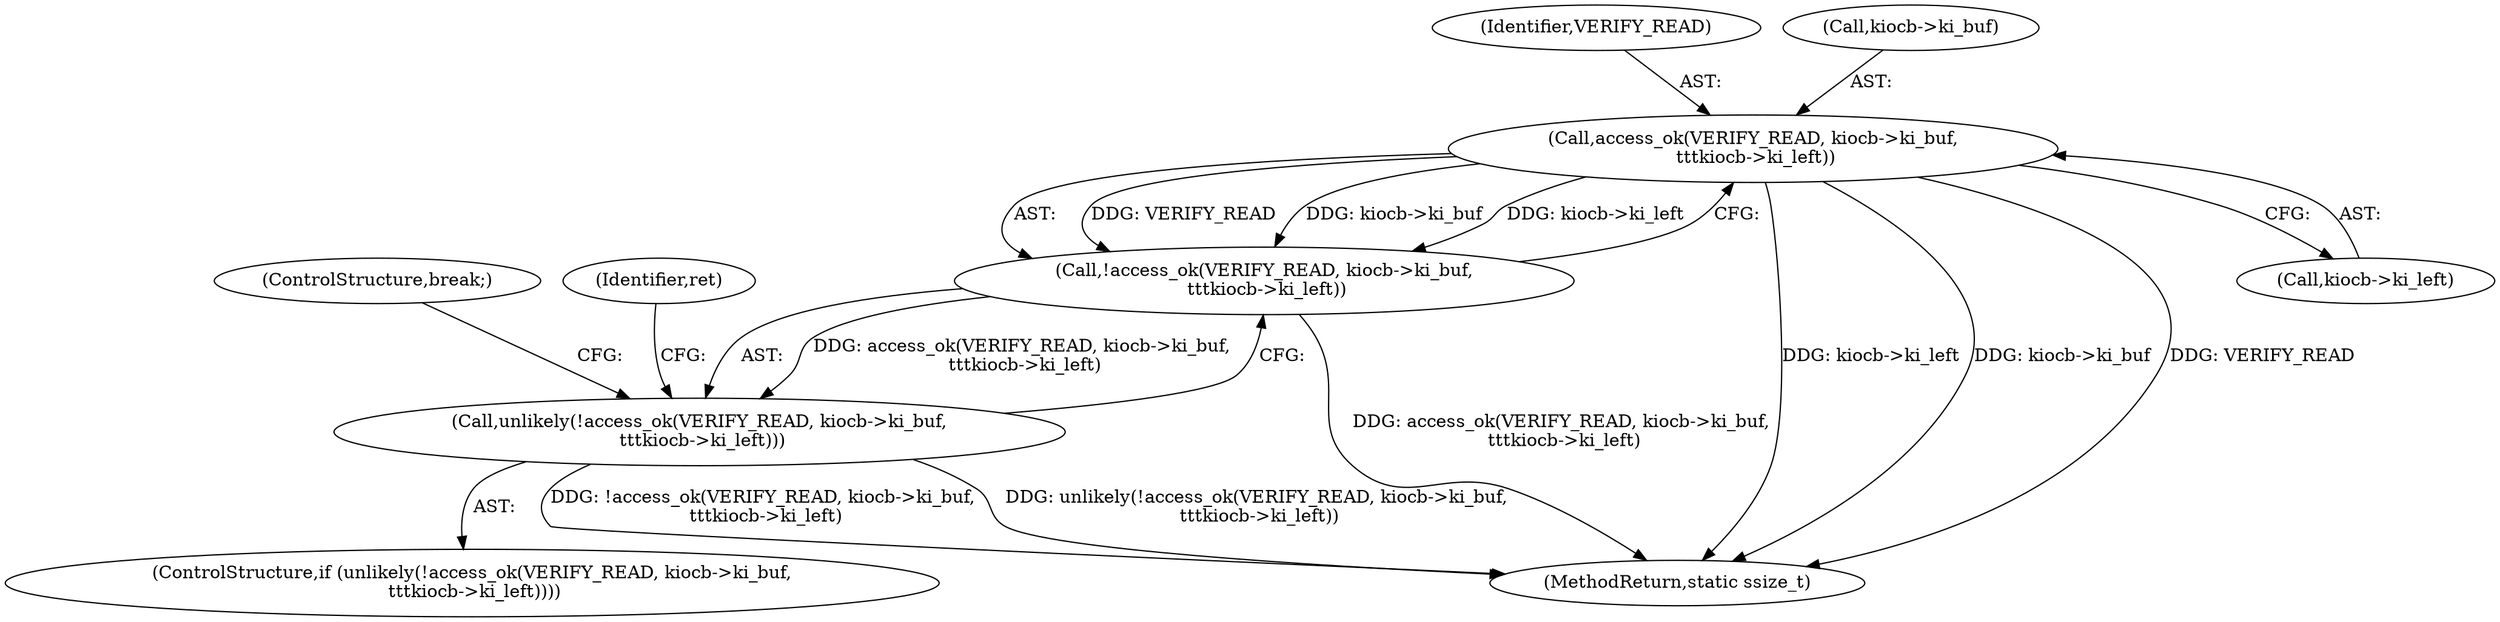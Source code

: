 digraph "0_linux_a70b52ec1aaeaf60f4739edb1b422827cb6f3893@pointer" {
"1000195" [label="(Call,access_ok(VERIFY_READ, kiocb->ki_buf,\n \t\t\tkiocb->ki_left))"];
"1000194" [label="(Call,!access_ok(VERIFY_READ, kiocb->ki_buf,\n \t\t\tkiocb->ki_left))"];
"1000193" [label="(Call,unlikely(!access_ok(VERIFY_READ, kiocb->ki_buf,\n \t\t\tkiocb->ki_left)))"];
"1000195" [label="(Call,access_ok(VERIFY_READ, kiocb->ki_buf,\n \t\t\tkiocb->ki_left))"];
"1000196" [label="(Identifier,VERIFY_READ)"];
"1000203" [label="(ControlStructure,break;)"];
"1000205" [label="(Identifier,ret)"];
"1000357" [label="(MethodReturn,static ssize_t)"];
"1000192" [label="(ControlStructure,if (unlikely(!access_ok(VERIFY_READ, kiocb->ki_buf,\n \t\t\tkiocb->ki_left))))"];
"1000197" [label="(Call,kiocb->ki_buf)"];
"1000193" [label="(Call,unlikely(!access_ok(VERIFY_READ, kiocb->ki_buf,\n \t\t\tkiocb->ki_left)))"];
"1000194" [label="(Call,!access_ok(VERIFY_READ, kiocb->ki_buf,\n \t\t\tkiocb->ki_left))"];
"1000200" [label="(Call,kiocb->ki_left)"];
"1000195" -> "1000194"  [label="AST: "];
"1000195" -> "1000200"  [label="CFG: "];
"1000196" -> "1000195"  [label="AST: "];
"1000197" -> "1000195"  [label="AST: "];
"1000200" -> "1000195"  [label="AST: "];
"1000194" -> "1000195"  [label="CFG: "];
"1000195" -> "1000357"  [label="DDG: kiocb->ki_left"];
"1000195" -> "1000357"  [label="DDG: kiocb->ki_buf"];
"1000195" -> "1000357"  [label="DDG: VERIFY_READ"];
"1000195" -> "1000194"  [label="DDG: VERIFY_READ"];
"1000195" -> "1000194"  [label="DDG: kiocb->ki_buf"];
"1000195" -> "1000194"  [label="DDG: kiocb->ki_left"];
"1000194" -> "1000193"  [label="AST: "];
"1000193" -> "1000194"  [label="CFG: "];
"1000194" -> "1000357"  [label="DDG: access_ok(VERIFY_READ, kiocb->ki_buf,\n \t\t\tkiocb->ki_left)"];
"1000194" -> "1000193"  [label="DDG: access_ok(VERIFY_READ, kiocb->ki_buf,\n \t\t\tkiocb->ki_left)"];
"1000193" -> "1000192"  [label="AST: "];
"1000203" -> "1000193"  [label="CFG: "];
"1000205" -> "1000193"  [label="CFG: "];
"1000193" -> "1000357"  [label="DDG: !access_ok(VERIFY_READ, kiocb->ki_buf,\n \t\t\tkiocb->ki_left)"];
"1000193" -> "1000357"  [label="DDG: unlikely(!access_ok(VERIFY_READ, kiocb->ki_buf,\n \t\t\tkiocb->ki_left))"];
}
